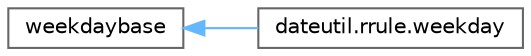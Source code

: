 digraph "Graphical Class Hierarchy"
{
 // LATEX_PDF_SIZE
  bgcolor="transparent";
  edge [fontname=Helvetica,fontsize=10,labelfontname=Helvetica,labelfontsize=10];
  node [fontname=Helvetica,fontsize=10,shape=box,height=0.2,width=0.4];
  rankdir="LR";
  Node0 [id="Node000000",label="weekdaybase",height=0.2,width=0.4,color="grey40", fillcolor="white", style="filled",URL="$d0/dcb/classweekdaybase.html",tooltip=" "];
  Node0 -> Node1 [id="edge5868_Node000000_Node000001",dir="back",color="steelblue1",style="solid",tooltip=" "];
  Node1 [id="Node000001",label="dateutil.rrule.weekday",height=0.2,width=0.4,color="grey40", fillcolor="white", style="filled",URL="$d4/d73/classdateutil_1_1rrule_1_1weekday.html",tooltip=" "];
}
